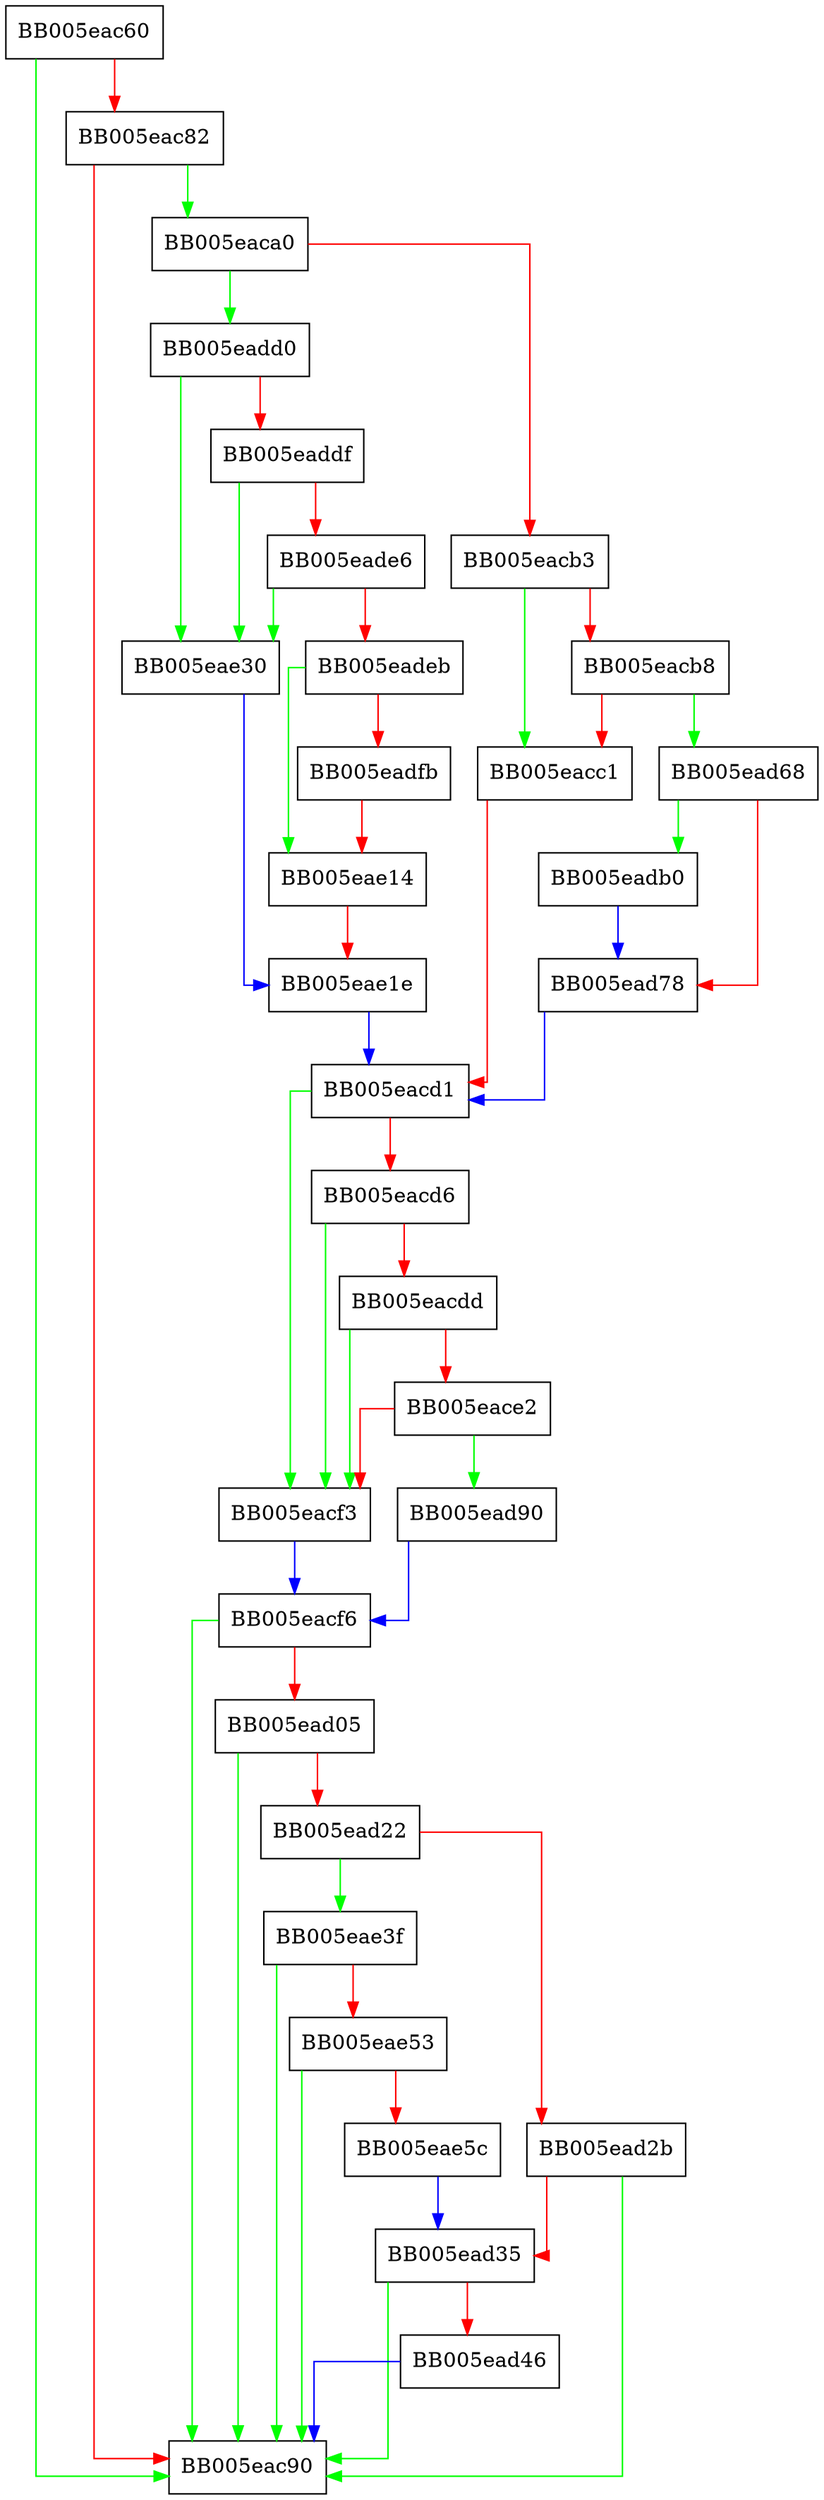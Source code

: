 digraph get_legacy_md_names {
  node [shape="box"];
  graph [splines=ortho];
  BB005eac60 -> BB005eac90 [color="green"];
  BB005eac60 -> BB005eac82 [color="red"];
  BB005eac82 -> BB005eaca0 [color="green"];
  BB005eac82 -> BB005eac90 [color="red"];
  BB005eaca0 -> BB005eadd0 [color="green"];
  BB005eaca0 -> BB005eacb3 [color="red"];
  BB005eacb3 -> BB005eacc1 [color="green"];
  BB005eacb3 -> BB005eacb8 [color="red"];
  BB005eacb8 -> BB005ead68 [color="green"];
  BB005eacb8 -> BB005eacc1 [color="red"];
  BB005eacc1 -> BB005eacd1 [color="red"];
  BB005eacd1 -> BB005eacf3 [color="green"];
  BB005eacd1 -> BB005eacd6 [color="red"];
  BB005eacd6 -> BB005eacf3 [color="green"];
  BB005eacd6 -> BB005eacdd [color="red"];
  BB005eacdd -> BB005eacf3 [color="green"];
  BB005eacdd -> BB005eace2 [color="red"];
  BB005eace2 -> BB005ead90 [color="green"];
  BB005eace2 -> BB005eacf3 [color="red"];
  BB005eacf3 -> BB005eacf6 [color="blue"];
  BB005eacf6 -> BB005eac90 [color="green"];
  BB005eacf6 -> BB005ead05 [color="red"];
  BB005ead05 -> BB005eac90 [color="green"];
  BB005ead05 -> BB005ead22 [color="red"];
  BB005ead22 -> BB005eae3f [color="green"];
  BB005ead22 -> BB005ead2b [color="red"];
  BB005ead2b -> BB005eac90 [color="green"];
  BB005ead2b -> BB005ead35 [color="red"];
  BB005ead35 -> BB005eac90 [color="green"];
  BB005ead35 -> BB005ead46 [color="red"];
  BB005ead46 -> BB005eac90 [color="blue"];
  BB005ead68 -> BB005eadb0 [color="green"];
  BB005ead68 -> BB005ead78 [color="red"];
  BB005ead78 -> BB005eacd1 [color="blue"];
  BB005ead90 -> BB005eacf6 [color="blue"];
  BB005eadb0 -> BB005ead78 [color="blue"];
  BB005eadd0 -> BB005eae30 [color="green"];
  BB005eadd0 -> BB005eaddf [color="red"];
  BB005eaddf -> BB005eae30 [color="green"];
  BB005eaddf -> BB005eade6 [color="red"];
  BB005eade6 -> BB005eae30 [color="green"];
  BB005eade6 -> BB005eadeb [color="red"];
  BB005eadeb -> BB005eae14 [color="green"];
  BB005eadeb -> BB005eadfb [color="red"];
  BB005eadfb -> BB005eae14 [color="red"];
  BB005eae14 -> BB005eae1e [color="red"];
  BB005eae1e -> BB005eacd1 [color="blue"];
  BB005eae30 -> BB005eae1e [color="blue"];
  BB005eae3f -> BB005eac90 [color="green"];
  BB005eae3f -> BB005eae53 [color="red"];
  BB005eae53 -> BB005eac90 [color="green"];
  BB005eae53 -> BB005eae5c [color="red"];
  BB005eae5c -> BB005ead35 [color="blue"];
}